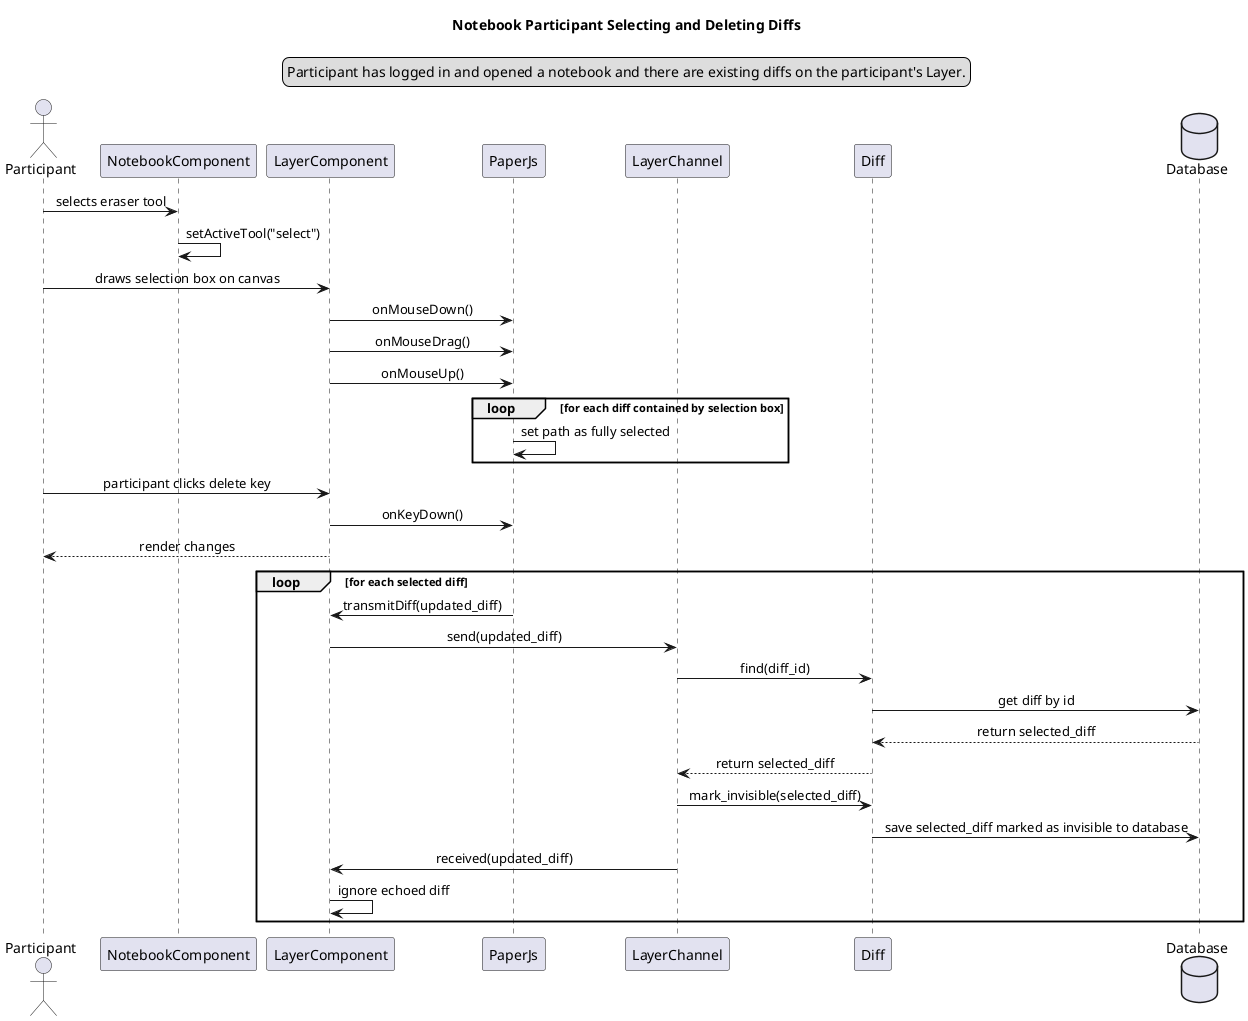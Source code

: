 @startuml Notebook Participant Selecting and Deleting
title Notebook Participant Selecting and Deleting Diffs
skinparam sequenceMessageAlign center
legend top
Participant has logged in and opened a notebook and there are existing diffs on the participant's Layer.
endlegend

actor Participant as partic
participant NotebookComponent as nc
participant LayerComponent as lc
participant PaperJs as pjs
participant LayerChannel as lch
participant Diff as d
database Database as db

partic -> nc : selects eraser tool
nc -> nc : setActiveTool("select")
partic -> lc : draws selection box on canvas

lc -> pjs : onMouseDown()
lc -> pjs : onMouseDrag()
lc -> pjs : onMouseUp()
loop for each diff contained by selection box
  pjs -> pjs : set path as fully selected
end

partic -> lc : participant clicks delete key

lc -> pjs : onKeyDown()

lc --> partic : render changes

loop for each selected diff
  pjs -> lc : transmitDiff(updated_diff)

  lc -> lch : send(updated_diff)
  lch -> d : find(diff_id)
  d -> db : get diff by id
  db --> d : return selected_diff
  d --> lch : return selected_diff
  lch -> d : mark_invisible(selected_diff)
  d -> db : save selected_diff marked as invisible to database

  lch -> lc : received(updated_diff)
  lc -> lc : ignore echoed diff
end

@enduml